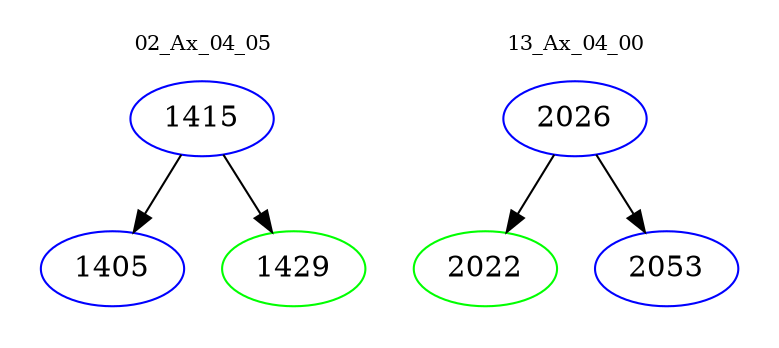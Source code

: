 digraph{
subgraph cluster_0 {
color = white
label = "02_Ax_04_05";
fontsize=10;
T0_1415 [label="1415", color="blue"]
T0_1415 -> T0_1405 [color="black"]
T0_1405 [label="1405", color="blue"]
T0_1415 -> T0_1429 [color="black"]
T0_1429 [label="1429", color="green"]
}
subgraph cluster_1 {
color = white
label = "13_Ax_04_00";
fontsize=10;
T1_2026 [label="2026", color="blue"]
T1_2026 -> T1_2022 [color="black"]
T1_2022 [label="2022", color="green"]
T1_2026 -> T1_2053 [color="black"]
T1_2053 [label="2053", color="blue"]
}
}
